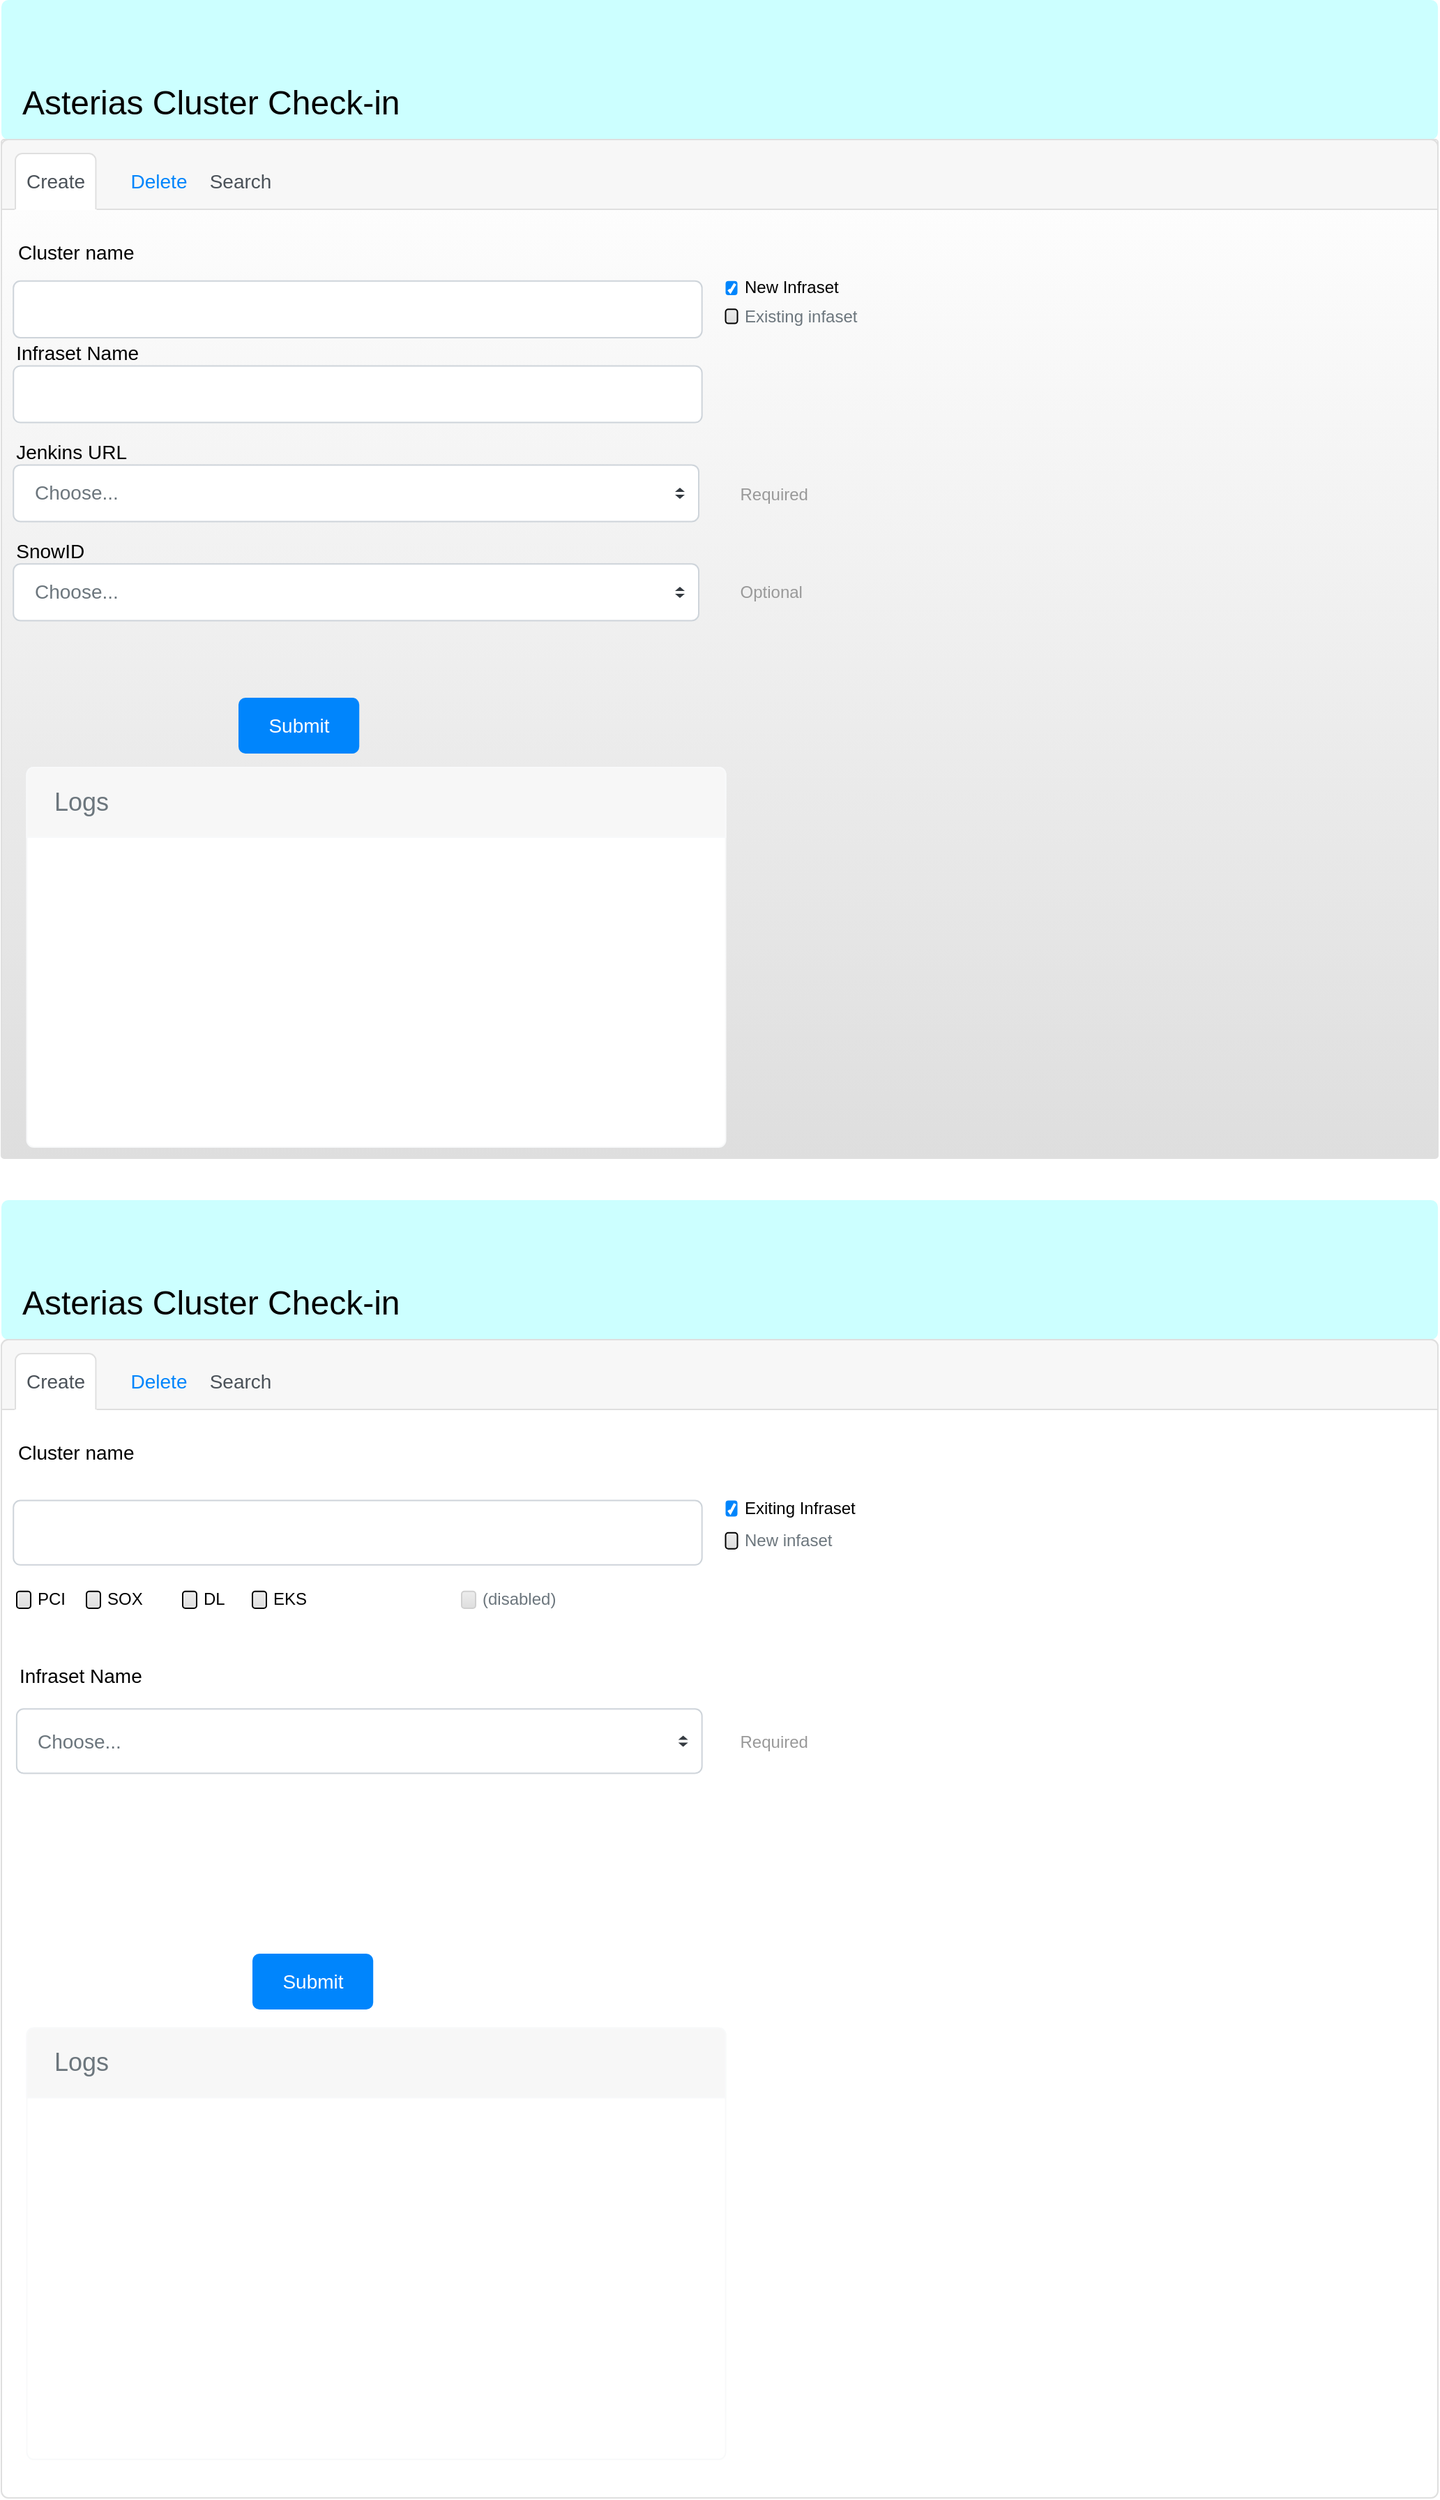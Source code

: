 <mxfile version="13.6.2" type="github">
  <diagram id="TMqdXJhqCu0jXaP8A5Ou" name="Page-1">
    <mxGraphModel dx="1395" dy="909" grid="1" gridSize="10" guides="1" tooltips="1" connect="1" arrows="1" fold="1" page="1" pageScale="1" pageWidth="850" pageHeight="1100" math="0" shadow="0">
      <root>
        <mxCell id="0" />
        <mxCell id="1" parent="0" />
        <mxCell id="WJT1BAVoMzrNl7FSHUxR-4" value="&lt;span style=&quot;color: rgb(0 , 0 , 0) ; font-size: 24px ; text-align: center&quot;&gt;Asterias Cluster Check-in&lt;/span&gt;&lt;br&gt;" style="html=1;shadow=0;dashed=0;shape=mxgraph.bootstrap.rrect;rSize=5;strokeColor=none;html=1;whiteSpace=wrap;fontColor=#474E4F;align=left;spacing=15;fontSize=14;verticalAlign=top;spacingTop=40;fillColor=#CCFFFF;" parent="1" vertex="1">
          <mxGeometry x="120" y="40" width="1030" height="100" as="geometry" />
        </mxCell>
        <mxCell id="WJT1BAVoMzrNl7FSHUxR-5" value="" style="html=1;shadow=0;dashed=0;shape=mxgraph.bootstrap.checkbox2;labelPosition=right;verticalLabelPosition=middle;align=center;verticalAlign=middle;gradientColor=#DEDEDE;fillColor=#FFFFFF;checked=0;spacing=5;checkedFill=#0085FC;checkedStroke=#ffffff;fontFamily=Helvetica;fontSize=12;fontColor=#000000;strokeColor=#DFDFDF;" parent="1" vertex="1">
          <mxGeometry x="120" y="140" width="1030" height="730" as="geometry" />
        </mxCell>
        <mxCell id="WJT1BAVoMzrNl7FSHUxR-6" value="" style="html=1;shadow=0;dashed=0;shape=mxgraph.bootstrap.topButton;strokeColor=inherit;fillColor=#F7F7F7;rSize=5;perimeter=none;whiteSpace=wrap;resizeWidth=1;align=center;spacing=20;fontSize=14;" parent="WJT1BAVoMzrNl7FSHUxR-5" vertex="1">
          <mxGeometry width="1030" height="50" relative="1" as="geometry" />
        </mxCell>
        <mxCell id="WJT1BAVoMzrNl7FSHUxR-7" value="Create" style="html=1;shadow=0;dashed=0;shape=mxgraph.bootstrap.tabTop;strokeColor=#DFDFDF;fillColor=#ffffff;rSize=5;perimeter=none;whiteSpace=wrap;resizeWidth=1;align=center;spacing=20;fontSize=14;fontColor=#4B5259;" parent="WJT1BAVoMzrNl7FSHUxR-5" vertex="1">
          <mxGeometry width="57.737" height="40" relative="1" as="geometry">
            <mxPoint x="10" y="10" as="offset" />
          </mxGeometry>
        </mxCell>
        <mxCell id="WJT1BAVoMzrNl7FSHUxR-8" value="Delete" style="strokeColor=none;fillColor=none;rSize=5;perimeter=none;whiteSpace=wrap;resizeWidth=1;align=center;spacing=20;fontSize=14;fontColor=#0085FC;" parent="WJT1BAVoMzrNl7FSHUxR-5" vertex="1">
          <mxGeometry width="36.086" height="40" relative="1" as="geometry">
            <mxPoint x="95" y="10" as="offset" />
          </mxGeometry>
        </mxCell>
        <mxCell id="WJT1BAVoMzrNl7FSHUxR-9" value="Search" style="strokeColor=none;fillColor=none;rSize=5;perimeter=none;whiteSpace=wrap;resizeWidth=1;align=center;spacing=20;fontSize=14;fontColor=#0085FC;fontColor=#4B5259;" parent="WJT1BAVoMzrNl7FSHUxR-5" vertex="1">
          <mxGeometry width="43.303" height="40" relative="1" as="geometry">
            <mxPoint x="150" y="10" as="offset" />
          </mxGeometry>
        </mxCell>
        <mxCell id="WJT1BAVoMzrNl7FSHUxR-11" value="Submit" style="html=1;shadow=0;dashed=0;shape=mxgraph.bootstrap.rrect;rSize=5;perimeter=none;whiteSpace=wrap;align=center;fillColor=#0085FC;strokeColor=none;fontColor=#ffffff;resizeWidth=1;fontSize=14;" parent="WJT1BAVoMzrNl7FSHUxR-5" vertex="1">
          <mxGeometry x="0.5" y="1" width="86.606" height="40" relative="1" as="geometry">
            <mxPoint x="-345" y="-330" as="offset" />
          </mxGeometry>
        </mxCell>
        <mxCell id="WJT1BAVoMzrNl7FSHUxR-19" value="Cluster name" style="fillColor=none;strokeColor=none;align=left;fontSize=14;" parent="WJT1BAVoMzrNl7FSHUxR-5" vertex="1">
          <mxGeometry width="260" height="40" relative="1" as="geometry">
            <mxPoint x="10" y="60" as="offset" />
          </mxGeometry>
        </mxCell>
        <mxCell id="WJT1BAVoMzrNl7FSHUxR-26" value="Infraset Name" style="fillColor=none;strokeColor=none;align=left;fontSize=14;" parent="WJT1BAVoMzrNl7FSHUxR-5" vertex="1">
          <mxGeometry x="8.615" y="141.944" width="224.055" height="20.278" as="geometry" />
        </mxCell>
        <mxCell id="WJT1BAVoMzrNl7FSHUxR-28" value="Optional" style="fillColor=none;strokeColor=none;align=left;spacing=2;fontSize=12;fontColor=#999999;" parent="WJT1BAVoMzrNl7FSHUxR-5" vertex="1">
          <mxGeometry x="527.77" y="304.171" width="224.055" height="38.421" as="geometry" />
        </mxCell>
        <mxCell id="WJT1BAVoMzrNl7FSHUxR-30" value="New Infraset" style="html=1;shadow=0;dashed=0;shape=mxgraph.bootstrap.checkbox2;labelPosition=right;verticalLabelPosition=middle;align=left;verticalAlign=middle;gradientColor=#DEDEDE;fillColor=#EDEDED;checked=1;spacing=5;checkedFill=#0085FC;checkedStroke=#ffffff;" parent="WJT1BAVoMzrNl7FSHUxR-5" vertex="1">
          <mxGeometry x="519.256" y="101.389" width="8.512" height="10.139" as="geometry" />
        </mxCell>
        <mxCell id="WJT1BAVoMzrNl7FSHUxR-31" value="Existing infaset" style="html=1;shadow=0;dashed=0;shape=mxgraph.bootstrap.checkbox2;labelPosition=right;verticalLabelPosition=middle;align=left;verticalAlign=middle;gradientColor=#DEDEDE;fillColor=#EDEDED;checked=0;spacing=5;fontColor=#6C767D;checkedFill=#0085FC;checkedStroke=#ffffff;" parent="WJT1BAVoMzrNl7FSHUxR-5" vertex="1">
          <mxGeometry x="519.256" y="121.667" width="8.512" height="10.139" as="geometry" />
        </mxCell>
        <mxCell id="WJT1BAVoMzrNl7FSHUxR-33" value="Jenkins URL" style="fillColor=none;strokeColor=none;align=left;fontSize=14;" parent="WJT1BAVoMzrNl7FSHUxR-5" vertex="1">
          <mxGeometry x="8.615" y="212.917" width="224.055" height="20.278" as="geometry" />
        </mxCell>
        <mxCell id="WJT1BAVoMzrNl7FSHUxR-70" value="" style="html=1;shadow=0;dashed=0;shape=mxgraph.bootstrap.rrect;rSize=5;fillColor=#ffffff;strokeColor=#CED4DA;align=left;spacing=15;fontSize=14;fontColor=#6C767D;" parent="WJT1BAVoMzrNl7FSHUxR-5" vertex="1">
          <mxGeometry x="8.615" y="101.389" width="493.719" height="40.556" as="geometry" />
        </mxCell>
        <mxCell id="WJT1BAVoMzrNl7FSHUxR-79" value="Choose..." style="html=1;shadow=0;dashed=0;shape=mxgraph.bootstrap.rrect;rSize=5;fillColor=#ffffff;strokeColor=#CED4DA;align=left;spacing=15;fontSize=14;fontColor=#6C767D;" parent="WJT1BAVoMzrNl7FSHUxR-5" vertex="1">
          <mxGeometry x="8.61" y="233.194" width="491.39" height="40.556" as="geometry" />
        </mxCell>
        <mxCell id="WJT1BAVoMzrNl7FSHUxR-80" value="" style="shape=triangle;direction=south;fillColor=#343A40;strokeColor=none;perimeter=none;" parent="WJT1BAVoMzrNl7FSHUxR-79" vertex="1">
          <mxGeometry x="1" y="0.5" width="7" height="3" relative="1" as="geometry">
            <mxPoint x="-17" y="1" as="offset" />
          </mxGeometry>
        </mxCell>
        <mxCell id="WJT1BAVoMzrNl7FSHUxR-81" value="" style="shape=triangle;direction=north;fillColor=#343A40;strokeColor=none;perimeter=none;" parent="WJT1BAVoMzrNl7FSHUxR-79" vertex="1">
          <mxGeometry x="1" y="0.5" width="7" height="3" relative="1" as="geometry">
            <mxPoint x="-17" y="-4" as="offset" />
          </mxGeometry>
        </mxCell>
        <mxCell id="WJT1BAVoMzrNl7FSHUxR-86" value="" style="html=1;shadow=0;dashed=0;shape=mxgraph.bootstrap.rrect;rSize=5;fillColor=#ffffff;strokeColor=#CED4DA;align=left;spacing=15;fontSize=14;fontColor=#6C767D;" parent="WJT1BAVoMzrNl7FSHUxR-5" vertex="1">
          <mxGeometry x="8.615" y="162.222" width="493.719" height="40.556" as="geometry" />
        </mxCell>
        <mxCell id="WJT1BAVoMzrNl7FSHUxR-104" value="SnowID" style="fillColor=none;strokeColor=none;align=left;fontSize=14;" parent="WJT1BAVoMzrNl7FSHUxR-5" vertex="1">
          <mxGeometry x="8.615" y="283.889" width="224.055" height="20.278" as="geometry" />
        </mxCell>
        <mxCell id="WJT1BAVoMzrNl7FSHUxR-105" value="Choose..." style="html=1;shadow=0;dashed=0;shape=mxgraph.bootstrap.rrect;rSize=5;fillColor=#ffffff;strokeColor=#CED4DA;align=left;spacing=15;fontSize=14;fontColor=#6C767D;" parent="WJT1BAVoMzrNl7FSHUxR-5" vertex="1">
          <mxGeometry x="8.61" y="304.167" width="491.39" height="40.556" as="geometry" />
        </mxCell>
        <mxCell id="WJT1BAVoMzrNl7FSHUxR-106" value="" style="shape=triangle;direction=south;fillColor=#343A40;strokeColor=none;perimeter=none;" parent="WJT1BAVoMzrNl7FSHUxR-105" vertex="1">
          <mxGeometry x="1" y="0.5" width="7" height="3" relative="1" as="geometry">
            <mxPoint x="-17" y="1" as="offset" />
          </mxGeometry>
        </mxCell>
        <mxCell id="WJT1BAVoMzrNl7FSHUxR-107" value="" style="shape=triangle;direction=north;fillColor=#343A40;strokeColor=none;perimeter=none;" parent="WJT1BAVoMzrNl7FSHUxR-105" vertex="1">
          <mxGeometry x="1" y="0.5" width="7" height="3" relative="1" as="geometry">
            <mxPoint x="-17" y="-4" as="offset" />
          </mxGeometry>
        </mxCell>
        <mxCell id="WJT1BAVoMzrNl7FSHUxR-109" value="Required" style="fillColor=none;strokeColor=none;align=left;spacing=2;fontSize=12;fontColor=#999999;" parent="WJT1BAVoMzrNl7FSHUxR-5" vertex="1">
          <mxGeometry x="527.77" y="234.257" width="224.055" height="38.421" as="geometry" />
        </mxCell>
        <mxCell id="JbRXWRvlcy_14ZLYfYn8-12" value="&lt;br style=&quot;font-size: 14px&quot;&gt;" style="html=1;shadow=0;dashed=0;shape=mxgraph.bootstrap.rrect;rSize=5;strokeColor=#F8F9FA;html=1;whiteSpace=wrap;fillColor=#ffffff;fontColor=#212529;verticalAlign=bottom;align=left;spacing=20;spacingBottom=0;fontSize=14;" vertex="1" parent="WJT1BAVoMzrNl7FSHUxR-5">
          <mxGeometry x="18.26" y="449.998" width="501" height="271.983" as="geometry" />
        </mxCell>
        <mxCell id="JbRXWRvlcy_14ZLYfYn8-13" value="Logs" style="html=1;shadow=0;dashed=0;shape=mxgraph.bootstrap.topButton;rSize=5;perimeter=none;whiteSpace=wrap;fillColor=#F7F7F7;strokeColor=#F8F9FA;fontColor=#6C767D;resizeWidth=1;fontSize=18;align=left;spacing=20;" vertex="1" parent="JbRXWRvlcy_14ZLYfYn8-12">
          <mxGeometry width="501" height="50" relative="1" as="geometry" />
        </mxCell>
        <mxCell id="JbRXWRvlcy_14ZLYfYn8-44" value="&lt;span style=&quot;color: rgb(0 , 0 , 0) ; font-size: 24px ; text-align: center&quot;&gt;Asterias Cluster Check-in&lt;/span&gt;&lt;br&gt;" style="html=1;shadow=0;dashed=0;shape=mxgraph.bootstrap.rrect;rSize=5;strokeColor=none;html=1;whiteSpace=wrap;fontColor=#474E4F;align=left;spacing=15;fontSize=14;verticalAlign=top;spacingTop=40;fillColor=#CCFFFF;" vertex="1" parent="1">
          <mxGeometry x="120" y="900" width="1030" height="100" as="geometry" />
        </mxCell>
        <mxCell id="JbRXWRvlcy_14ZLYfYn8-45" value="" style="html=1;shadow=0;dashed=0;shape=mxgraph.bootstrap.rrect;rSize=5;strokeColor=#DFDFDF;html=1;whiteSpace=wrap;fillColor=#FFFFFF;fontColor=#000000;" vertex="1" parent="1">
          <mxGeometry x="120" y="1000" width="1030" height="830" as="geometry" />
        </mxCell>
        <mxCell id="JbRXWRvlcy_14ZLYfYn8-46" value="" style="html=1;shadow=0;dashed=0;shape=mxgraph.bootstrap.topButton;strokeColor=inherit;fillColor=#F7F7F7;rSize=5;perimeter=none;whiteSpace=wrap;resizeWidth=1;align=center;spacing=20;fontSize=14;" vertex="1" parent="JbRXWRvlcy_14ZLYfYn8-45">
          <mxGeometry width="1030" height="50" relative="1" as="geometry" />
        </mxCell>
        <mxCell id="JbRXWRvlcy_14ZLYfYn8-47" value="Create" style="html=1;shadow=0;dashed=0;shape=mxgraph.bootstrap.tabTop;strokeColor=#DFDFDF;fillColor=#ffffff;rSize=5;perimeter=none;whiteSpace=wrap;resizeWidth=1;align=center;spacing=20;fontSize=14;fontColor=#4B5259;" vertex="1" parent="JbRXWRvlcy_14ZLYfYn8-45">
          <mxGeometry width="57.737" height="40" relative="1" as="geometry">
            <mxPoint x="10" y="10" as="offset" />
          </mxGeometry>
        </mxCell>
        <mxCell id="JbRXWRvlcy_14ZLYfYn8-48" value="Delete" style="strokeColor=none;fillColor=none;rSize=5;perimeter=none;whiteSpace=wrap;resizeWidth=1;align=center;spacing=20;fontSize=14;fontColor=#0085FC;" vertex="1" parent="JbRXWRvlcy_14ZLYfYn8-45">
          <mxGeometry width="36.086" height="40" relative="1" as="geometry">
            <mxPoint x="95" y="10" as="offset" />
          </mxGeometry>
        </mxCell>
        <mxCell id="JbRXWRvlcy_14ZLYfYn8-49" value="Search" style="strokeColor=none;fillColor=none;rSize=5;perimeter=none;whiteSpace=wrap;resizeWidth=1;align=center;spacing=20;fontSize=14;fontColor=#0085FC;fontColor=#4B5259;" vertex="1" parent="JbRXWRvlcy_14ZLYfYn8-45">
          <mxGeometry width="43.303" height="40" relative="1" as="geometry">
            <mxPoint x="150" y="10" as="offset" />
          </mxGeometry>
        </mxCell>
        <mxCell id="JbRXWRvlcy_14ZLYfYn8-50" value="Submit" style="html=1;shadow=0;dashed=0;shape=mxgraph.bootstrap.rrect;rSize=5;perimeter=none;whiteSpace=wrap;align=center;fillColor=#0085FC;strokeColor=none;fontColor=#ffffff;resizeWidth=1;fontSize=14;" vertex="1" parent="JbRXWRvlcy_14ZLYfYn8-45">
          <mxGeometry x="0.5" y="1" width="86.606" height="40" relative="1" as="geometry">
            <mxPoint x="-335" y="-390" as="offset" />
          </mxGeometry>
        </mxCell>
        <mxCell id="JbRXWRvlcy_14ZLYfYn8-51" value="Cluster name" style="fillColor=none;strokeColor=none;align=left;fontSize=14;" vertex="1" parent="JbRXWRvlcy_14ZLYfYn8-45">
          <mxGeometry width="260" height="40" relative="1" as="geometry">
            <mxPoint x="10" y="60" as="offset" />
          </mxGeometry>
        </mxCell>
        <mxCell id="JbRXWRvlcy_14ZLYfYn8-52" value="Infraset Name" style="fillColor=none;strokeColor=none;align=left;fontSize=14;" vertex="1" parent="JbRXWRvlcy_14ZLYfYn8-45">
          <mxGeometry x="10.945" y="228.547" width="224.055" height="23.056" as="geometry" />
        </mxCell>
        <mxCell id="JbRXWRvlcy_14ZLYfYn8-54" value="Exiting Infraset" style="html=1;shadow=0;dashed=0;shape=mxgraph.bootstrap.checkbox2;labelPosition=right;verticalLabelPosition=middle;align=left;verticalAlign=middle;gradientColor=#DEDEDE;fillColor=#EDEDED;checked=1;spacing=5;checkedFill=#0085FC;checkedStroke=#ffffff;" vertex="1" parent="JbRXWRvlcy_14ZLYfYn8-45">
          <mxGeometry x="519.256" y="115.278" width="8.512" height="11.528" as="geometry" />
        </mxCell>
        <mxCell id="JbRXWRvlcy_14ZLYfYn8-55" value="New infaset" style="html=1;shadow=0;dashed=0;shape=mxgraph.bootstrap.checkbox2;labelPosition=right;verticalLabelPosition=middle;align=left;verticalAlign=middle;gradientColor=#DEDEDE;fillColor=#EDEDED;checked=0;spacing=5;fontColor=#6C767D;checkedFill=#0085FC;checkedStroke=#ffffff;" vertex="1" parent="JbRXWRvlcy_14ZLYfYn8-45">
          <mxGeometry x="519.256" y="138.333" width="8.512" height="11.528" as="geometry" />
        </mxCell>
        <mxCell id="JbRXWRvlcy_14ZLYfYn8-57" value="" style="html=1;shadow=0;dashed=0;shape=mxgraph.bootstrap.rrect;rSize=5;fillColor=#ffffff;strokeColor=#CED4DA;align=left;spacing=15;fontSize=14;fontColor=#6C767D;" vertex="1" parent="JbRXWRvlcy_14ZLYfYn8-45">
          <mxGeometry x="8.615" y="115.278" width="493.719" height="46.111" as="geometry" />
        </mxCell>
        <mxCell id="JbRXWRvlcy_14ZLYfYn8-58" value="Choose..." style="html=1;shadow=0;dashed=0;shape=mxgraph.bootstrap.rrect;rSize=5;fillColor=#ffffff;strokeColor=#CED4DA;align=left;spacing=15;fontSize=14;fontColor=#6C767D;" vertex="1" parent="JbRXWRvlcy_14ZLYfYn8-45">
          <mxGeometry x="10.94" y="264.634" width="491.39" height="46.111" as="geometry" />
        </mxCell>
        <mxCell id="JbRXWRvlcy_14ZLYfYn8-59" value="" style="shape=triangle;direction=south;fillColor=#343A40;strokeColor=none;perimeter=none;" vertex="1" parent="JbRXWRvlcy_14ZLYfYn8-58">
          <mxGeometry x="1" y="0.5" width="7" height="3" relative="1" as="geometry">
            <mxPoint x="-17" y="1" as="offset" />
          </mxGeometry>
        </mxCell>
        <mxCell id="JbRXWRvlcy_14ZLYfYn8-60" value="" style="shape=triangle;direction=north;fillColor=#343A40;strokeColor=none;perimeter=none;" vertex="1" parent="JbRXWRvlcy_14ZLYfYn8-58">
          <mxGeometry x="1" y="0.5" width="7" height="3" relative="1" as="geometry">
            <mxPoint x="-17" y="-4" as="offset" />
          </mxGeometry>
        </mxCell>
        <mxCell id="JbRXWRvlcy_14ZLYfYn8-66" value="Required" style="fillColor=none;strokeColor=none;align=left;spacing=2;fontSize=12;fontColor=#999999;" vertex="1" parent="JbRXWRvlcy_14ZLYfYn8-45">
          <mxGeometry x="527.77" y="265.842" width="224.055" height="43.684" as="geometry" />
        </mxCell>
        <mxCell id="JbRXWRvlcy_14ZLYfYn8-67" value="&lt;br style=&quot;font-size: 14px&quot;&gt;" style="html=1;shadow=0;dashed=0;shape=mxgraph.bootstrap.rrect;rSize=5;strokeColor=#F8F9FA;html=1;whiteSpace=wrap;fillColor=#ffffff;fontColor=#212529;verticalAlign=bottom;align=left;spacing=20;spacingBottom=0;fontSize=14;" vertex="1" parent="JbRXWRvlcy_14ZLYfYn8-45">
          <mxGeometry x="18.26" y="493.188" width="501" height="309.241" as="geometry" />
        </mxCell>
        <mxCell id="JbRXWRvlcy_14ZLYfYn8-68" value="Logs" style="html=1;shadow=0;dashed=0;shape=mxgraph.bootstrap.topButton;rSize=5;perimeter=none;whiteSpace=wrap;fillColor=#F7F7F7;strokeColor=#F8F9FA;fontColor=#6C767D;resizeWidth=1;fontSize=18;align=left;spacing=20;" vertex="1" parent="JbRXWRvlcy_14ZLYfYn8-67">
          <mxGeometry width="501" height="50" relative="1" as="geometry" />
        </mxCell>
        <mxCell id="JbRXWRvlcy_14ZLYfYn8-100" value="PCI" style="html=1;shadow=0;dashed=0;shape=mxgraph.bootstrap.checkbox2;labelPosition=right;verticalLabelPosition=middle;align=left;verticalAlign=middle;gradientColor=#DEDEDE;fillColor=#EDEDED;checked=0;spacing=5;checkedFill=#0085FC;checkedStroke=#ffffff;" vertex="1" parent="JbRXWRvlcy_14ZLYfYn8-45">
          <mxGeometry x="11" y="180.435" width="10" height="12.029" as="geometry" />
        </mxCell>
        <mxCell id="JbRXWRvlcy_14ZLYfYn8-101" value="SOX" style="html=1;shadow=0;dashed=0;shape=mxgraph.bootstrap.checkbox2;labelPosition=right;verticalLabelPosition=middle;align=left;verticalAlign=middle;gradientColor=#DEDEDE;fillColor=#EDEDED;checked=0;spacing=5;checkedFill=#0085FC;checkedStroke=#ffffff;" vertex="1" parent="JbRXWRvlcy_14ZLYfYn8-45">
          <mxGeometry x="61" y="180.435" width="10" height="12.029" as="geometry" />
        </mxCell>
        <mxCell id="JbRXWRvlcy_14ZLYfYn8-102" value="(disabled)" style="html=1;shadow=0;dashed=0;shape=mxgraph.bootstrap.checkbox2;labelPosition=right;verticalLabelPosition=middle;align=left;verticalAlign=middle;gradientColor=#DEDEDE;fillColor=#EDEDED;checked=0;strokeColor=#D0D0D0;spacing=5;fontColor=#6C767D;checkedFill=#0085FC;checkedStroke=#ffffff;" vertex="1" parent="JbRXWRvlcy_14ZLYfYn8-45">
          <mxGeometry x="330" y="180.435" width="10" height="12.029" as="geometry" />
        </mxCell>
        <mxCell id="JbRXWRvlcy_14ZLYfYn8-128" value="DL" style="html=1;shadow=0;dashed=0;shape=mxgraph.bootstrap.checkbox2;labelPosition=right;verticalLabelPosition=middle;align=left;verticalAlign=middle;gradientColor=#DEDEDE;fillColor=#EDEDED;checked=0;spacing=5;checkedFill=#0085FC;checkedStroke=#ffffff;" vertex="1" parent="JbRXWRvlcy_14ZLYfYn8-45">
          <mxGeometry x="130" y="180.435" width="10" height="12.029" as="geometry" />
        </mxCell>
        <mxCell id="JbRXWRvlcy_14ZLYfYn8-129" value="EKS" style="html=1;shadow=0;dashed=0;shape=mxgraph.bootstrap.checkbox2;labelPosition=right;verticalLabelPosition=middle;align=left;verticalAlign=middle;gradientColor=#DEDEDE;fillColor=#EDEDED;checked=0;spacing=5;checkedFill=#0085FC;checkedStroke=#ffffff;" vertex="1" parent="JbRXWRvlcy_14ZLYfYn8-45">
          <mxGeometry x="180" y="180.435" width="10" height="12.029" as="geometry" />
        </mxCell>
      </root>
    </mxGraphModel>
  </diagram>
</mxfile>
